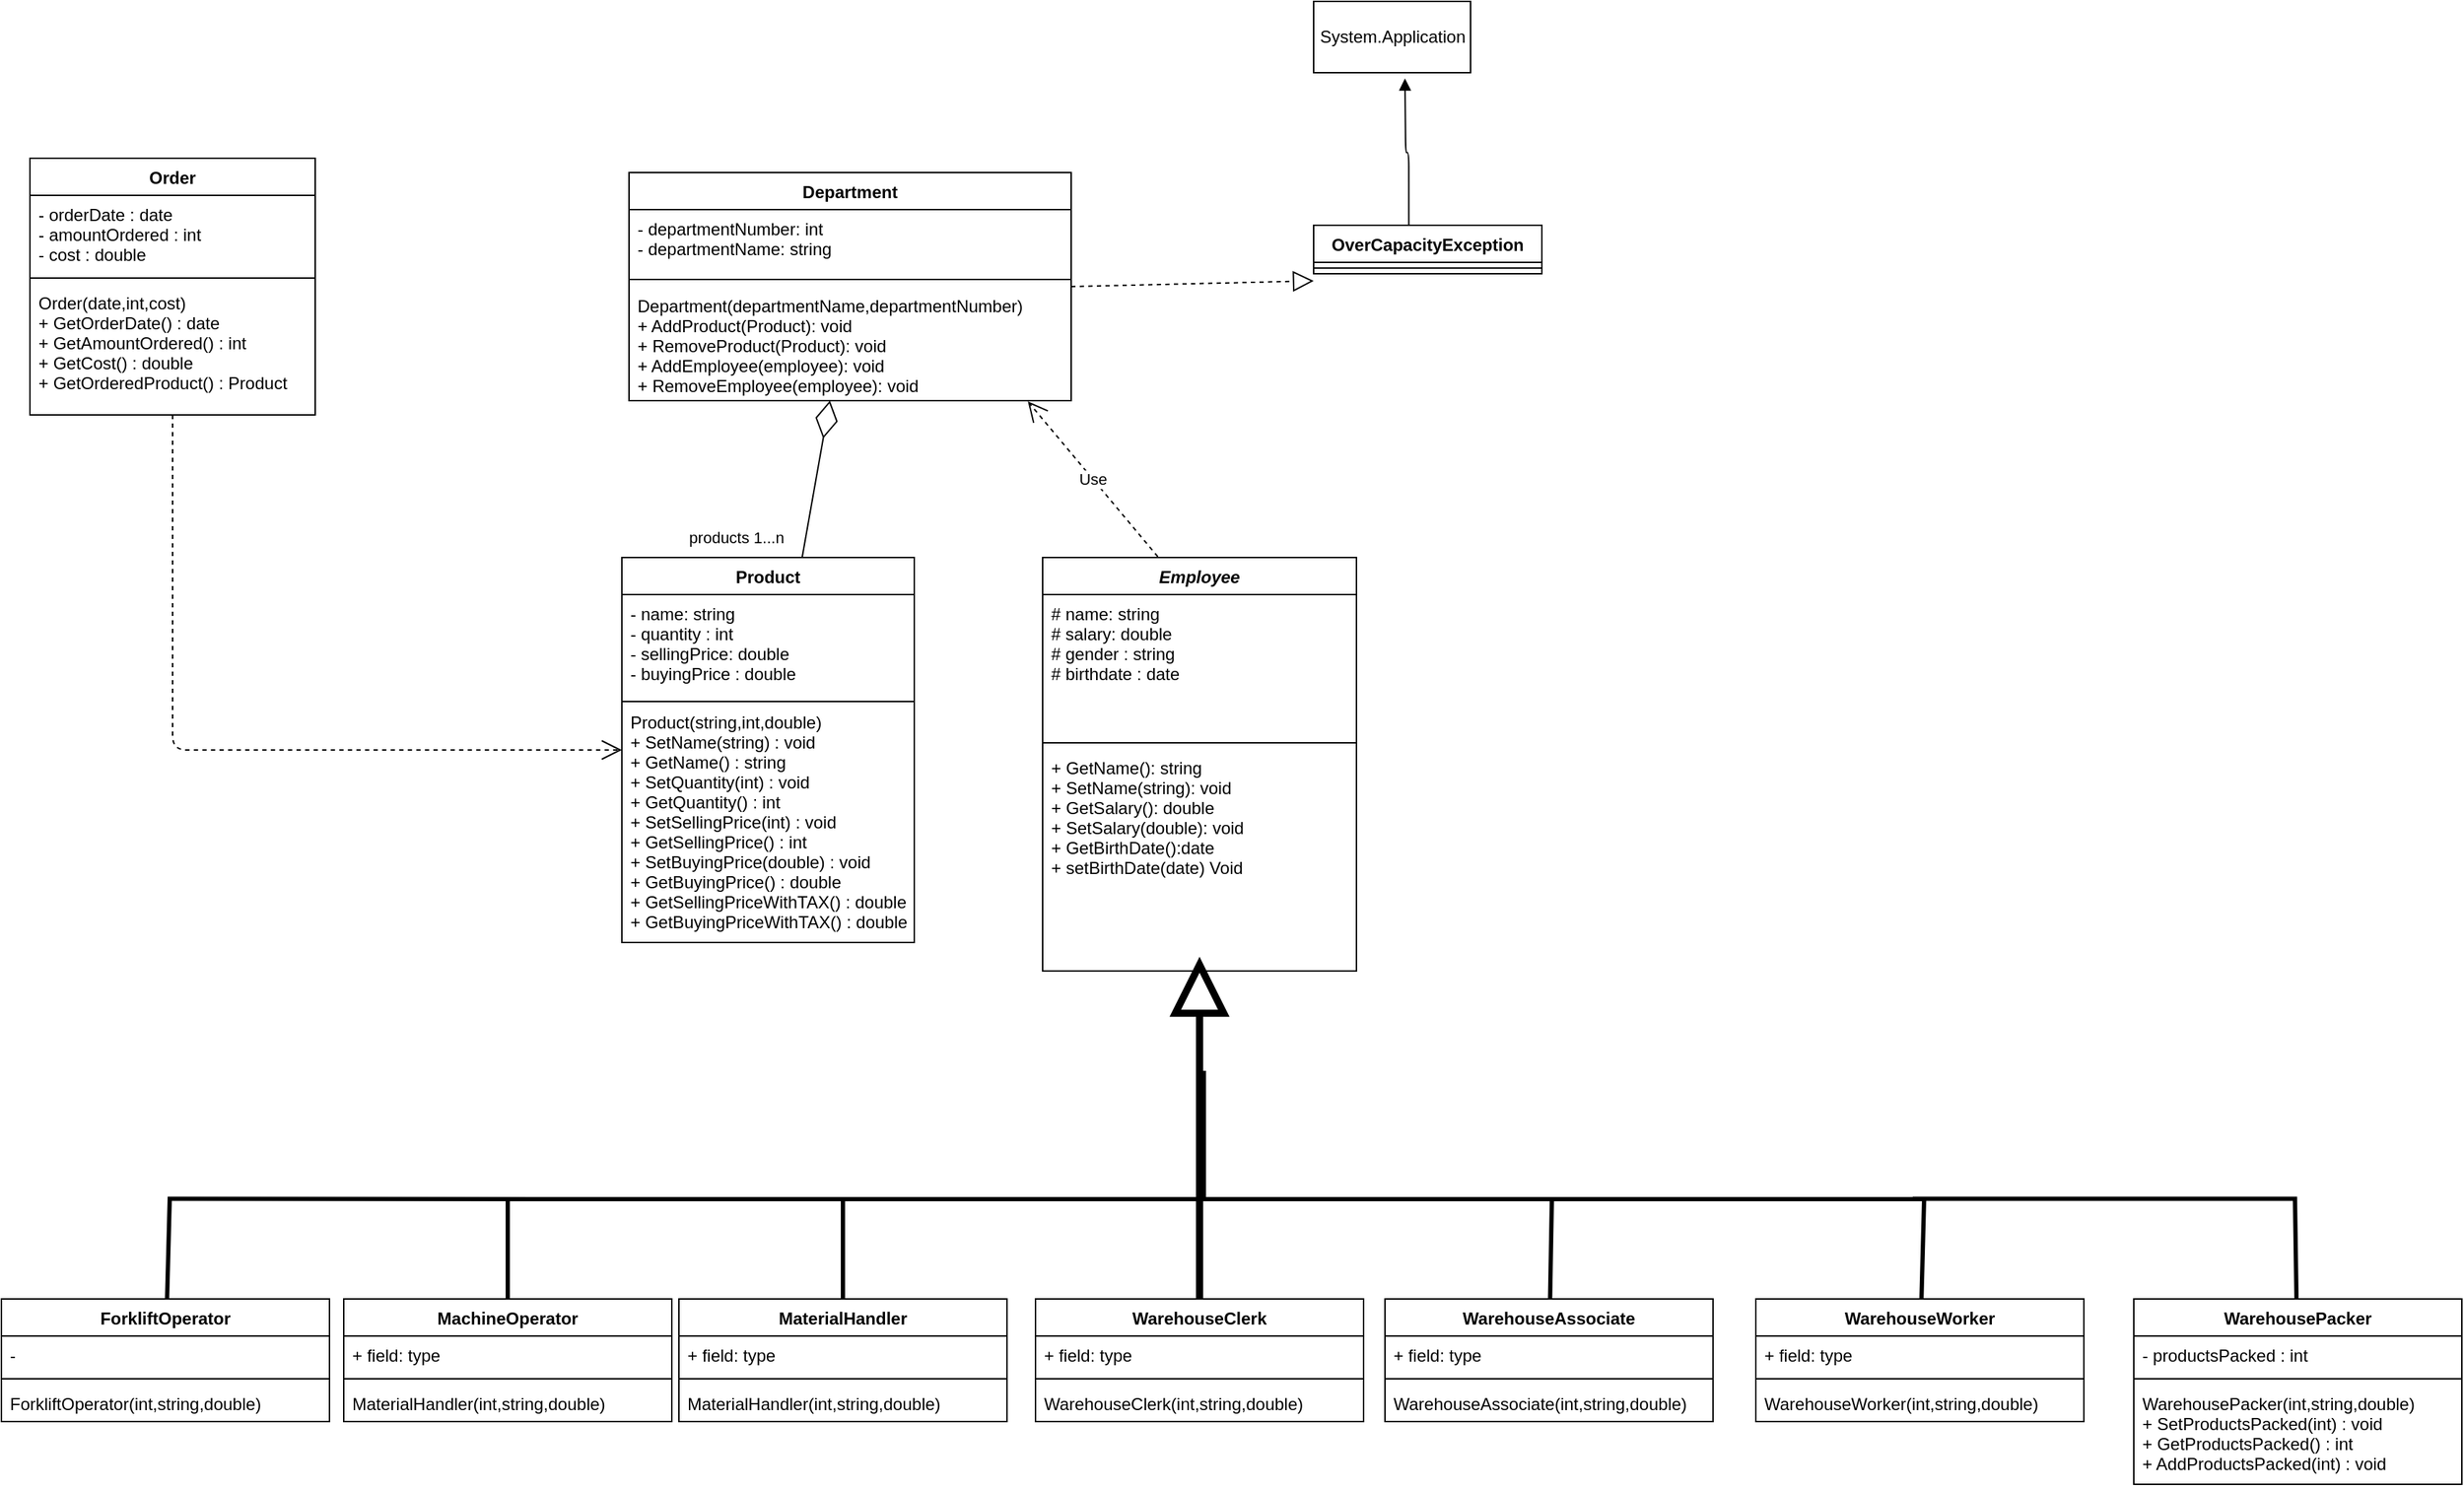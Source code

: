 <mxfile version="14.4.3" type="device"><diagram id="WmyKCQdDoS_aY00py7nq" name="Page-1"><mxGraphModel dx="1874" dy="1692" grid="1" gridSize="10" guides="1" tooltips="1" connect="1" arrows="1" fold="1" page="1" pageScale="1" pageWidth="850" pageHeight="1100" math="0" shadow="0"><root><mxCell id="0"/><mxCell id="1" parent="0"/><mxCell id="OCIH4FsweFdlm8RPYfw7-1" value="Product" style="swimlane;fontStyle=1;align=center;verticalAlign=top;childLayout=stackLayout;horizontal=1;startSize=26;horizontalStack=0;resizeParent=1;resizeParentMax=0;resizeLast=0;collapsible=1;marginBottom=0;" parent="1" vertex="1"><mxGeometry x="215" y="260" width="205" height="270" as="geometry"/></mxCell><mxCell id="OCIH4FsweFdlm8RPYfw7-2" value="- name: string&#10;- quantity : int&#10;- sellingPrice: double&#10;- buyingPrice : double" style="text;strokeColor=none;fillColor=none;align=left;verticalAlign=top;spacingLeft=4;spacingRight=4;overflow=hidden;rotatable=0;points=[[0,0.5],[1,0.5]];portConstraint=eastwest;" parent="OCIH4FsweFdlm8RPYfw7-1" vertex="1"><mxGeometry y="26" width="205" height="74" as="geometry"/></mxCell><mxCell id="OCIH4FsweFdlm8RPYfw7-3" value="" style="line;strokeWidth=1;fillColor=none;align=left;verticalAlign=middle;spacingTop=-1;spacingLeft=3;spacingRight=3;rotatable=0;labelPosition=right;points=[];portConstraint=eastwest;" parent="OCIH4FsweFdlm8RPYfw7-1" vertex="1"><mxGeometry y="100" width="205" height="2" as="geometry"/></mxCell><mxCell id="OCIH4FsweFdlm8RPYfw7-4" value="Product(string,int,double)&#10;+ SetName(string) : void&#10;+ GetName() : string&#10;+ SetQuantity(int) : void&#10;+ GetQuantity() : int&#10;+ SetSellingPrice(int) : void&#10;+ GetSellingPrice() : int&#10;+ SetBuyingPrice(double) : void&#10;+ GetBuyingPrice() : double&#10;+ GetSellingPriceWithTAX() : double&#10;+ GetBuyingPriceWithTAX() : double" style="text;strokeColor=none;fillColor=none;align=left;verticalAlign=top;spacingLeft=4;spacingRight=4;overflow=hidden;rotatable=0;points=[[0,0.5],[1,0.5]];portConstraint=eastwest;" parent="OCIH4FsweFdlm8RPYfw7-1" vertex="1"><mxGeometry y="102" width="205" height="168" as="geometry"/></mxCell><mxCell id="OCIH4FsweFdlm8RPYfw7-5" value="Employee" style="swimlane;fontStyle=3;align=center;verticalAlign=top;childLayout=stackLayout;horizontal=1;startSize=26;horizontalStack=0;resizeParent=1;resizeParentMax=0;resizeLast=0;collapsible=1;marginBottom=0;" parent="1" vertex="1"><mxGeometry x="510" y="260" width="220" height="290" as="geometry"/></mxCell><mxCell id="OCIH4FsweFdlm8RPYfw7-6" value="# name: string&#10;# salary: double&#10;# gender : string&#10;# birthdate : date" style="text;strokeColor=none;fillColor=none;align=left;verticalAlign=top;spacingLeft=4;spacingRight=4;overflow=hidden;rotatable=0;points=[[0,0.5],[1,0.5]];portConstraint=eastwest;" parent="OCIH4FsweFdlm8RPYfw7-5" vertex="1"><mxGeometry y="26" width="220" height="100" as="geometry"/></mxCell><mxCell id="OCIH4FsweFdlm8RPYfw7-7" value="" style="line;strokeWidth=1;fillColor=none;align=left;verticalAlign=middle;spacingTop=-1;spacingLeft=3;spacingRight=3;rotatable=0;labelPosition=right;points=[];portConstraint=eastwest;" parent="OCIH4FsweFdlm8RPYfw7-5" vertex="1"><mxGeometry y="126" width="220" height="8" as="geometry"/></mxCell><mxCell id="OCIH4FsweFdlm8RPYfw7-8" value="+ GetName(): string&#10;+ SetName(string): void&#10;+ GetSalary(): double&#10;+ SetSalary(double): void&#10;+ GetBirthDate():date&#10;+ setBirthDate(date) Void&#10;" style="text;strokeColor=none;fillColor=none;align=left;verticalAlign=top;spacingLeft=4;spacingRight=4;overflow=hidden;rotatable=0;points=[[0,0.5],[1,0.5]];portConstraint=eastwest;" parent="OCIH4FsweFdlm8RPYfw7-5" vertex="1"><mxGeometry y="134" width="220" height="156" as="geometry"/></mxCell><mxCell id="OCIH4FsweFdlm8RPYfw7-11" value="" style="endArrow=diamondThin;endFill=0;endSize=24;html=1;strokeWidth=1;" parent="1" source="OCIH4FsweFdlm8RPYfw7-1" target="OCIH4FsweFdlm8RPYfw7-13" edge="1"><mxGeometry width="160" relative="1" as="geometry"><mxPoint x="568" y="250" as="sourcePoint"/><mxPoint x="220" y="227" as="targetPoint"/></mxGeometry></mxCell><mxCell id="OCIH4FsweFdlm8RPYfw7-12" value="products&amp;nbsp;1...n" style="edgeLabel;html=1;align=center;verticalAlign=middle;resizable=0;points=[];" parent="OCIH4FsweFdlm8RPYfw7-11" vertex="1" connectable="0"><mxGeometry x="-0.566" y="1" relative="1" as="geometry"><mxPoint x="-49.77" y="9.78" as="offset"/></mxGeometry></mxCell><mxCell id="OCIH4FsweFdlm8RPYfw7-13" value="Department" style="swimlane;fontStyle=1;align=center;verticalAlign=top;childLayout=stackLayout;horizontal=1;startSize=26;horizontalStack=0;resizeParent=1;resizeParentMax=0;resizeLast=0;collapsible=1;marginBottom=0;" parent="1" vertex="1"><mxGeometry x="220" y="-10" width="310" height="160" as="geometry"/></mxCell><mxCell id="OCIH4FsweFdlm8RPYfw7-14" value="- departmentNumber: int&#10;- departmentName: string" style="text;strokeColor=none;fillColor=none;align=left;verticalAlign=top;spacingLeft=4;spacingRight=4;overflow=hidden;rotatable=0;points=[[0,0.5],[1,0.5]];portConstraint=eastwest;" parent="OCIH4FsweFdlm8RPYfw7-13" vertex="1"><mxGeometry y="26" width="310" height="44" as="geometry"/></mxCell><mxCell id="OCIH4FsweFdlm8RPYfw7-15" value="" style="line;strokeWidth=1;fillColor=none;align=left;verticalAlign=middle;spacingTop=-1;spacingLeft=3;spacingRight=3;rotatable=0;labelPosition=right;points=[];portConstraint=eastwest;" parent="OCIH4FsweFdlm8RPYfw7-13" vertex="1"><mxGeometry y="70" width="310" height="10" as="geometry"/></mxCell><mxCell id="OCIH4FsweFdlm8RPYfw7-16" value="Department(departmentName,departmentNumber)&#10;+ AddProduct(Product): void&#10;+ RemoveProduct(Product): void&#10;+ AddEmployee(employee): void&#10;+ RemoveEmployee(employee): void" style="text;strokeColor=none;fillColor=none;align=left;verticalAlign=top;spacingLeft=4;spacingRight=4;overflow=hidden;rotatable=0;points=[[0,0.5],[1,0.5]];portConstraint=eastwest;" parent="OCIH4FsweFdlm8RPYfw7-13" vertex="1"><mxGeometry y="80" width="310" height="80" as="geometry"/></mxCell><mxCell id="OCIH4FsweFdlm8RPYfw7-23" value="" style="endArrow=block;endFill=0;endSize=29;html=1;strokeWidth=5;rounded=1;startSize=7;" parent="1" source="OCIH4FsweFdlm8RPYfw7-42" edge="1"><mxGeometry width="160" relative="1" as="geometry"><mxPoint x="623.62" y="780.06" as="sourcePoint"/><mxPoint x="620" y="540" as="targetPoint"/></mxGeometry></mxCell><mxCell id="OCIH4FsweFdlm8RPYfw7-24" value="" style="endArrow=none;endFill=0;endSize=12;html=1;strokeWidth=3;rounded=0;" parent="1" target="OCIH4FsweFdlm8RPYfw7-30" edge="1"><mxGeometry width="160" relative="1" as="geometry"><mxPoint x="860" y="710" as="sourcePoint"/><mxPoint x="1128.36" y="780.06" as="targetPoint"/><Array as="points"><mxPoint x="1128" y="710"/></Array></mxGeometry></mxCell><mxCell id="OCIH4FsweFdlm8RPYfw7-25" value="" style="endArrow=none;endFill=0;endSize=12;html=1;strokeWidth=3;rounded=0;" parent="1" target="OCIH4FsweFdlm8RPYfw7-38" edge="1"><mxGeometry width="160" relative="1" as="geometry"><mxPoint x="623" y="620" as="sourcePoint"/><mxPoint x="867.24" y="779.34" as="targetPoint"/><Array as="points"><mxPoint x="623" y="710"/><mxPoint x="867" y="710"/></Array></mxGeometry></mxCell><mxCell id="OCIH4FsweFdlm8RPYfw7-26" value="" style="endArrow=none;endFill=0;endSize=12;html=1;strokeWidth=3;rounded=0;" parent="1" target="OCIH4FsweFdlm8RPYfw7-34" edge="1"><mxGeometry width="160" relative="1" as="geometry"><mxPoint x="1120" y="709.75" as="sourcePoint"/><mxPoint x="1388" y="780" as="targetPoint"/><Array as="points"><mxPoint x="1388" y="709.75"/></Array></mxGeometry></mxCell><mxCell id="OCIH4FsweFdlm8RPYfw7-27" value="" style="endArrow=none;endFill=0;endSize=12;html=1;strokeWidth=3;rounded=0;" parent="1" target="OCIH4FsweFdlm8RPYfw7-54" edge="1"><mxGeometry width="160" relative="1" as="geometry"><mxPoint x="170" y="710" as="sourcePoint"/><mxPoint x="-101.64" y="780.0" as="targetPoint"/><Array as="points"><mxPoint x="-102" y="709.75"/></Array></mxGeometry></mxCell><mxCell id="OCIH4FsweFdlm8RPYfw7-28" value="" style="endArrow=none;endFill=0;endSize=12;html=1;strokeWidth=3;rounded=0;jumpStyle=none;" parent="1" source="OCIH4FsweFdlm8RPYfw7-46" edge="1"><mxGeometry width="160" relative="1" as="geometry"><mxPoint x="350" y="777" as="sourcePoint"/><mxPoint x="620" y="620" as="targetPoint"/><Array as="points"><mxPoint x="370" y="710"/><mxPoint x="620" y="710"/></Array></mxGeometry></mxCell><mxCell id="OCIH4FsweFdlm8RPYfw7-29" value="" style="endArrow=none;endFill=0;endSize=12;html=1;strokeWidth=3;rounded=0;" parent="1" source="OCIH4FsweFdlm8RPYfw7-50" edge="1"><mxGeometry width="160" relative="1" as="geometry"><mxPoint x="157.72" y="779.82" as="sourcePoint"/><mxPoint x="370" y="710" as="targetPoint"/><Array as="points"><mxPoint x="135" y="710"/></Array></mxGeometry></mxCell><mxCell id="OCIH4FsweFdlm8RPYfw7-30" value="WarehouseWorker" style="swimlane;fontStyle=1;align=center;verticalAlign=top;childLayout=stackLayout;horizontal=1;startSize=26;horizontalStack=0;resizeParent=1;resizeParentMax=0;resizeLast=0;collapsible=1;marginBottom=0;" parent="1" vertex="1"><mxGeometry x="1010" y="780" width="230" height="86" as="geometry"/></mxCell><mxCell id="OCIH4FsweFdlm8RPYfw7-31" value="+ field: type" style="text;strokeColor=none;fillColor=none;align=left;verticalAlign=top;spacingLeft=4;spacingRight=4;overflow=hidden;rotatable=0;points=[[0,0.5],[1,0.5]];portConstraint=eastwest;" parent="OCIH4FsweFdlm8RPYfw7-30" vertex="1"><mxGeometry y="26" width="230" height="26" as="geometry"/></mxCell><mxCell id="OCIH4FsweFdlm8RPYfw7-32" value="" style="line;strokeWidth=1;fillColor=none;align=left;verticalAlign=middle;spacingTop=-1;spacingLeft=3;spacingRight=3;rotatable=0;labelPosition=right;points=[];portConstraint=eastwest;" parent="OCIH4FsweFdlm8RPYfw7-30" vertex="1"><mxGeometry y="52" width="230" height="8" as="geometry"/></mxCell><mxCell id="OCIH4FsweFdlm8RPYfw7-33" value="WarehouseWorker(int,string,double)" style="text;strokeColor=none;fillColor=none;align=left;verticalAlign=top;spacingLeft=4;spacingRight=4;overflow=hidden;rotatable=0;points=[[0,0.5],[1,0.5]];portConstraint=eastwest;" parent="OCIH4FsweFdlm8RPYfw7-30" vertex="1"><mxGeometry y="60" width="230" height="26" as="geometry"/></mxCell><mxCell id="OCIH4FsweFdlm8RPYfw7-34" value="WarehousePacker" style="swimlane;fontStyle=1;align=center;verticalAlign=top;childLayout=stackLayout;horizontal=1;startSize=26;horizontalStack=0;resizeParent=1;resizeParentMax=0;resizeLast=0;collapsible=1;marginBottom=0;" parent="1" vertex="1"><mxGeometry x="1275" y="780" width="230" height="130" as="geometry"/></mxCell><mxCell id="OCIH4FsweFdlm8RPYfw7-35" value="- productsPacked : int" style="text;strokeColor=none;fillColor=none;align=left;verticalAlign=top;spacingLeft=4;spacingRight=4;overflow=hidden;rotatable=0;points=[[0,0.5],[1,0.5]];portConstraint=eastwest;" parent="OCIH4FsweFdlm8RPYfw7-34" vertex="1"><mxGeometry y="26" width="230" height="26" as="geometry"/></mxCell><mxCell id="OCIH4FsweFdlm8RPYfw7-36" value="" style="line;strokeWidth=1;fillColor=none;align=left;verticalAlign=middle;spacingTop=-1;spacingLeft=3;spacingRight=3;rotatable=0;labelPosition=right;points=[];portConstraint=eastwest;" parent="OCIH4FsweFdlm8RPYfw7-34" vertex="1"><mxGeometry y="52" width="230" height="8" as="geometry"/></mxCell><mxCell id="OCIH4FsweFdlm8RPYfw7-37" value="WarehousePacker(int,string,double)&#10;+ SetProductsPacked(int) : void&#10;+ GetProductsPacked() : int&#10;+ AddProductsPacked(int) : void&#10;" style="text;strokeColor=none;fillColor=none;align=left;verticalAlign=top;spacingLeft=4;spacingRight=4;overflow=hidden;rotatable=0;points=[[0,0.5],[1,0.5]];portConstraint=eastwest;" parent="OCIH4FsweFdlm8RPYfw7-34" vertex="1"><mxGeometry y="60" width="230" height="70" as="geometry"/></mxCell><mxCell id="OCIH4FsweFdlm8RPYfw7-38" value="WarehouseAssociate" style="swimlane;fontStyle=1;align=center;verticalAlign=top;childLayout=stackLayout;horizontal=1;startSize=26;horizontalStack=0;resizeParent=1;resizeParentMax=0;resizeLast=0;collapsible=1;marginBottom=0;" parent="1" vertex="1"><mxGeometry x="750" y="780" width="230" height="86" as="geometry"/></mxCell><mxCell id="OCIH4FsweFdlm8RPYfw7-39" value="+ field: type" style="text;strokeColor=none;fillColor=none;align=left;verticalAlign=top;spacingLeft=4;spacingRight=4;overflow=hidden;rotatable=0;points=[[0,0.5],[1,0.5]];portConstraint=eastwest;" parent="OCIH4FsweFdlm8RPYfw7-38" vertex="1"><mxGeometry y="26" width="230" height="26" as="geometry"/></mxCell><mxCell id="OCIH4FsweFdlm8RPYfw7-40" value="" style="line;strokeWidth=1;fillColor=none;align=left;verticalAlign=middle;spacingTop=-1;spacingLeft=3;spacingRight=3;rotatable=0;labelPosition=right;points=[];portConstraint=eastwest;" parent="OCIH4FsweFdlm8RPYfw7-38" vertex="1"><mxGeometry y="52" width="230" height="8" as="geometry"/></mxCell><mxCell id="OCIH4FsweFdlm8RPYfw7-41" value="WarehouseAssociate(int,string,double)" style="text;strokeColor=none;fillColor=none;align=left;verticalAlign=top;spacingLeft=4;spacingRight=4;overflow=hidden;rotatable=0;points=[[0,0.5],[1,0.5]];portConstraint=eastwest;" parent="OCIH4FsweFdlm8RPYfw7-38" vertex="1"><mxGeometry y="60" width="230" height="26" as="geometry"/></mxCell><mxCell id="OCIH4FsweFdlm8RPYfw7-42" value="WarehouseClerk" style="swimlane;fontStyle=1;align=center;verticalAlign=top;childLayout=stackLayout;horizontal=1;startSize=26;horizontalStack=0;resizeParent=1;resizeParentMax=0;resizeLast=0;collapsible=1;marginBottom=0;" parent="1" vertex="1"><mxGeometry x="505" y="780" width="230" height="86" as="geometry"/></mxCell><mxCell id="OCIH4FsweFdlm8RPYfw7-43" value="+ field: type" style="text;strokeColor=none;fillColor=none;align=left;verticalAlign=top;spacingLeft=4;spacingRight=4;overflow=hidden;rotatable=0;points=[[0,0.5],[1,0.5]];portConstraint=eastwest;" parent="OCIH4FsweFdlm8RPYfw7-42" vertex="1"><mxGeometry y="26" width="230" height="26" as="geometry"/></mxCell><mxCell id="OCIH4FsweFdlm8RPYfw7-44" value="" style="line;strokeWidth=1;fillColor=none;align=left;verticalAlign=middle;spacingTop=-1;spacingLeft=3;spacingRight=3;rotatable=0;labelPosition=right;points=[];portConstraint=eastwest;" parent="OCIH4FsweFdlm8RPYfw7-42" vertex="1"><mxGeometry y="52" width="230" height="8" as="geometry"/></mxCell><mxCell id="OCIH4FsweFdlm8RPYfw7-45" value="WarehouseClerk(int,string,double)" style="text;strokeColor=none;fillColor=none;align=left;verticalAlign=top;spacingLeft=4;spacingRight=4;overflow=hidden;rotatable=0;points=[[0,0.5],[1,0.5]];portConstraint=eastwest;" parent="OCIH4FsweFdlm8RPYfw7-42" vertex="1"><mxGeometry y="60" width="230" height="26" as="geometry"/></mxCell><mxCell id="OCIH4FsweFdlm8RPYfw7-46" value="MaterialHandler" style="swimlane;fontStyle=1;align=center;verticalAlign=top;childLayout=stackLayout;horizontal=1;startSize=26;horizontalStack=0;resizeParent=1;resizeParentMax=0;resizeLast=0;collapsible=1;marginBottom=0;" parent="1" vertex="1"><mxGeometry x="255" y="780" width="230" height="86" as="geometry"/></mxCell><mxCell id="OCIH4FsweFdlm8RPYfw7-47" value="+ field: type" style="text;strokeColor=none;fillColor=none;align=left;verticalAlign=top;spacingLeft=4;spacingRight=4;overflow=hidden;rotatable=0;points=[[0,0.5],[1,0.5]];portConstraint=eastwest;" parent="OCIH4FsweFdlm8RPYfw7-46" vertex="1"><mxGeometry y="26" width="230" height="26" as="geometry"/></mxCell><mxCell id="OCIH4FsweFdlm8RPYfw7-48" value="" style="line;strokeWidth=1;fillColor=none;align=left;verticalAlign=middle;spacingTop=-1;spacingLeft=3;spacingRight=3;rotatable=0;labelPosition=right;points=[];portConstraint=eastwest;" parent="OCIH4FsweFdlm8RPYfw7-46" vertex="1"><mxGeometry y="52" width="230" height="8" as="geometry"/></mxCell><mxCell id="OCIH4FsweFdlm8RPYfw7-49" value="MaterialHandler(int,string,double)" style="text;strokeColor=none;fillColor=none;align=left;verticalAlign=top;spacingLeft=4;spacingRight=4;overflow=hidden;rotatable=0;points=[[0,0.5],[1,0.5]];portConstraint=eastwest;" parent="OCIH4FsweFdlm8RPYfw7-46" vertex="1"><mxGeometry y="60" width="230" height="26" as="geometry"/></mxCell><mxCell id="OCIH4FsweFdlm8RPYfw7-50" value="MachineOperator" style="swimlane;fontStyle=1;align=center;verticalAlign=top;childLayout=stackLayout;horizontal=1;startSize=26;horizontalStack=0;resizeParent=1;resizeParentMax=0;resizeLast=0;collapsible=1;marginBottom=0;" parent="1" vertex="1"><mxGeometry x="20" y="780" width="230" height="86" as="geometry"/></mxCell><mxCell id="OCIH4FsweFdlm8RPYfw7-51" value="+ field: type" style="text;strokeColor=none;fillColor=none;align=left;verticalAlign=top;spacingLeft=4;spacingRight=4;overflow=hidden;rotatable=0;points=[[0,0.5],[1,0.5]];portConstraint=eastwest;" parent="OCIH4FsweFdlm8RPYfw7-50" vertex="1"><mxGeometry y="26" width="230" height="26" as="geometry"/></mxCell><mxCell id="OCIH4FsweFdlm8RPYfw7-52" value="" style="line;strokeWidth=1;fillColor=none;align=left;verticalAlign=middle;spacingTop=-1;spacingLeft=3;spacingRight=3;rotatable=0;labelPosition=right;points=[];portConstraint=eastwest;" parent="OCIH4FsweFdlm8RPYfw7-50" vertex="1"><mxGeometry y="52" width="230" height="8" as="geometry"/></mxCell><mxCell id="OCIH4FsweFdlm8RPYfw7-53" value="MaterialHandler(int,string,double)" style="text;strokeColor=none;fillColor=none;align=left;verticalAlign=top;spacingLeft=4;spacingRight=4;overflow=hidden;rotatable=0;points=[[0,0.5],[1,0.5]];portConstraint=eastwest;" parent="OCIH4FsweFdlm8RPYfw7-50" vertex="1"><mxGeometry y="60" width="230" height="26" as="geometry"/></mxCell><mxCell id="OCIH4FsweFdlm8RPYfw7-54" value="ForkliftOperator" style="swimlane;fontStyle=1;align=center;verticalAlign=top;childLayout=stackLayout;horizontal=1;startSize=26;horizontalStack=0;resizeParent=1;resizeParentMax=0;resizeLast=0;collapsible=1;marginBottom=0;" parent="1" vertex="1"><mxGeometry x="-220" y="780" width="230" height="86" as="geometry"/></mxCell><mxCell id="OCIH4FsweFdlm8RPYfw7-55" value="- " style="text;strokeColor=none;fillColor=none;align=left;verticalAlign=top;spacingLeft=4;spacingRight=4;overflow=hidden;rotatable=0;points=[[0,0.5],[1,0.5]];portConstraint=eastwest;" parent="OCIH4FsweFdlm8RPYfw7-54" vertex="1"><mxGeometry y="26" width="230" height="26" as="geometry"/></mxCell><mxCell id="OCIH4FsweFdlm8RPYfw7-56" value="" style="line;strokeWidth=1;fillColor=none;align=left;verticalAlign=middle;spacingTop=-1;spacingLeft=3;spacingRight=3;rotatable=0;labelPosition=right;points=[];portConstraint=eastwest;" parent="OCIH4FsweFdlm8RPYfw7-54" vertex="1"><mxGeometry y="52" width="230" height="8" as="geometry"/></mxCell><mxCell id="OCIH4FsweFdlm8RPYfw7-57" value="ForkliftOperator(int,string,double)" style="text;strokeColor=none;fillColor=none;align=left;verticalAlign=top;spacingLeft=4;spacingRight=4;overflow=hidden;rotatable=0;points=[[0,0.5],[1,0.5]];portConstraint=eastwest;" parent="OCIH4FsweFdlm8RPYfw7-54" vertex="1"><mxGeometry y="60" width="230" height="26" as="geometry"/></mxCell><mxCell id="OCIH4FsweFdlm8RPYfw7-58" value="Order" style="swimlane;fontStyle=1;align=center;verticalAlign=top;childLayout=stackLayout;horizontal=1;startSize=26;horizontalStack=0;resizeParent=1;resizeParentMax=0;resizeLast=0;collapsible=1;marginBottom=0;" parent="1" vertex="1"><mxGeometry x="-200" y="-20" width="200" height="180" as="geometry"/></mxCell><mxCell id="OCIH4FsweFdlm8RPYfw7-59" value="- orderDate : date&#10;- amountOrdered : int&#10;- cost : double" style="text;strokeColor=none;fillColor=none;align=left;verticalAlign=top;spacingLeft=4;spacingRight=4;overflow=hidden;rotatable=0;points=[[0,0.5],[1,0.5]];portConstraint=eastwest;" parent="OCIH4FsweFdlm8RPYfw7-58" vertex="1"><mxGeometry y="26" width="200" height="54" as="geometry"/></mxCell><mxCell id="OCIH4FsweFdlm8RPYfw7-60" value="" style="line;strokeWidth=1;fillColor=none;align=left;verticalAlign=middle;spacingTop=-1;spacingLeft=3;spacingRight=3;rotatable=0;labelPosition=right;points=[];portConstraint=eastwest;" parent="OCIH4FsweFdlm8RPYfw7-58" vertex="1"><mxGeometry y="80" width="200" height="8" as="geometry"/></mxCell><mxCell id="OCIH4FsweFdlm8RPYfw7-61" value="Order(date,int,cost)&#10;+ GetOrderDate() : date&#10;+ GetAmountOrdered() : int&#10;+ GetCost() : double&#10;+ GetOrderedProduct() : Product" style="text;strokeColor=none;fillColor=none;align=left;verticalAlign=top;spacingLeft=4;spacingRight=4;overflow=hidden;rotatable=0;points=[[0,0.5],[1,0.5]];portConstraint=eastwest;" parent="OCIH4FsweFdlm8RPYfw7-58" vertex="1"><mxGeometry y="88" width="200" height="92" as="geometry"/></mxCell><mxCell id="OCIH4FsweFdlm8RPYfw7-62" value="" style="endArrow=open;endSize=12;dashed=1;html=1;" parent="1" source="OCIH4FsweFdlm8RPYfw7-58" target="OCIH4FsweFdlm8RPYfw7-1" edge="1"><mxGeometry x="-0.145" y="-10" width="160" relative="1" as="geometry"><mxPoint x="-10" y="230" as="sourcePoint"/><mxPoint x="150" y="230" as="targetPoint"/><Array as="points"><mxPoint x="-100" y="395"/></Array><mxPoint x="-10" y="-10" as="offset"/></mxGeometry></mxCell><mxCell id="Q2gjtUldTmv1jkHeyCLC-2" value="" style="endArrow=block;dashed=1;endFill=0;endSize=12;html=1;entryX=0;entryY=0.5;entryDx=0;entryDy=0;" parent="1" edge="1"><mxGeometry width="160" relative="1" as="geometry"><mxPoint x="530" y="70" as="sourcePoint"/><mxPoint x="700" y="66.0" as="targetPoint"/></mxGeometry></mxCell><mxCell id="Q2gjtUldTmv1jkHeyCLC-3" value="OverCapacityException" style="swimlane;fontStyle=1;align=center;verticalAlign=top;childLayout=stackLayout;horizontal=1;startSize=26;horizontalStack=0;resizeParent=1;resizeParentMax=0;resizeLast=0;collapsible=1;marginBottom=0;" parent="1" vertex="1"><mxGeometry x="700" y="27" width="160" height="34" as="geometry"/></mxCell><mxCell id="Q2gjtUldTmv1jkHeyCLC-5" value="" style="line;strokeWidth=1;fillColor=none;align=left;verticalAlign=middle;spacingTop=-1;spacingLeft=3;spacingRight=3;rotatable=0;labelPosition=right;points=[];portConstraint=eastwest;" parent="Q2gjtUldTmv1jkHeyCLC-3" vertex="1"><mxGeometry y="26" width="160" height="8" as="geometry"/></mxCell><mxCell id="Q2gjtUldTmv1jkHeyCLC-7" value="" style="endArrow=block;endFill=1;html=1;edgeStyle=orthogonalEdgeStyle;align=left;verticalAlign=top;exitX=0.417;exitY=0.009;exitDx=0;exitDy=0;exitPerimeter=0;" parent="1" source="Q2gjtUldTmv1jkHeyCLC-3" edge="1"><mxGeometry x="-1" relative="1" as="geometry"><mxPoint x="740" y="-30" as="sourcePoint"/><mxPoint x="764" y="-76" as="targetPoint"/></mxGeometry></mxCell><mxCell id="Q2gjtUldTmv1jkHeyCLC-14" value="System.Application" style="html=1;" parent="1" vertex="1"><mxGeometry x="700" y="-130" width="110" height="50" as="geometry"/></mxCell><mxCell id="Q2gjtUldTmv1jkHeyCLC-15" value="Use" style="endArrow=open;endSize=12;dashed=1;html=1;entryX=0.902;entryY=1.007;entryDx=0;entryDy=0;entryPerimeter=0;exitX=0.367;exitY=-0.002;exitDx=0;exitDy=0;exitPerimeter=0;" parent="1" source="OCIH4FsweFdlm8RPYfw7-5" target="OCIH4FsweFdlm8RPYfw7-16" edge="1"><mxGeometry width="160" relative="1" as="geometry"><mxPoint x="510" y="350" as="sourcePoint"/><mxPoint x="670" y="350" as="targetPoint"/></mxGeometry></mxCell></root></mxGraphModel></diagram></mxfile>